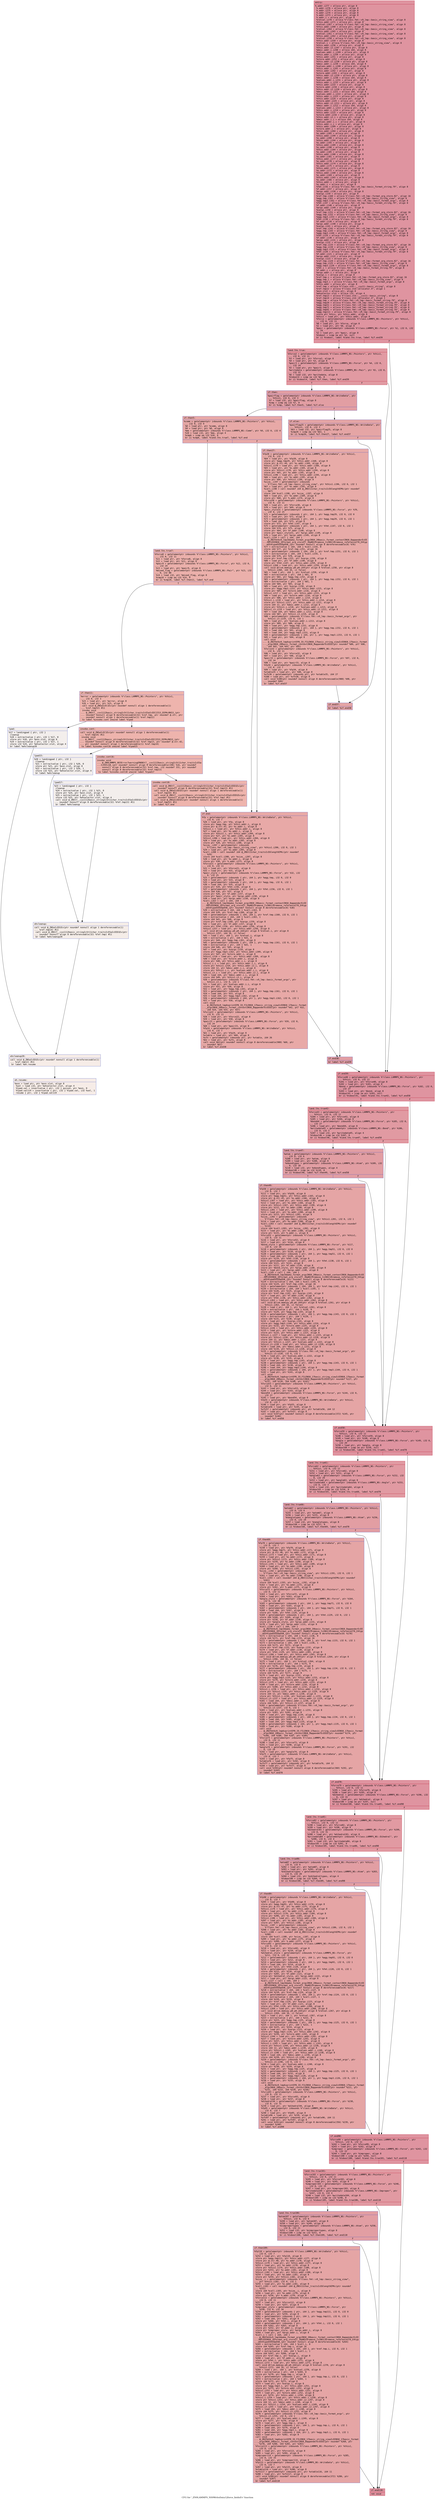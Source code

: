 digraph "CFG for '_ZN9LAMMPS_NS9WriteData12force_fieldsEv' function" {
	label="CFG for '_ZN9LAMMPS_NS9WriteData12force_fieldsEv' function";

	Node0x564c03707e70 [shape=record,color="#b70d28ff", style=filled, fillcolor="#b70d2870" fontname="Courier",label="{entry:\l|  %.addr.i277 = alloca ptr, align 8\l  %.addr.i276 = alloca ptr, align 8\l  %.addr.i275 = alloca ptr, align 8\l  %.addr.i274 = alloca ptr, align 8\l  %.addr.i273 = alloca ptr, align 8\l  %.addr.i = alloca ptr, align 8\l  %retval.i270 = alloca %\"class.fmt::v9_lmp::basic_string_view\", align 8\l  %this.addr.i271 = alloca ptr, align 8\l  %retval.i267 = alloca %\"class.fmt::v9_lmp::basic_string_view\", align 8\l  %this.addr.i268 = alloca ptr, align 8\l  %retval.i264 = alloca %\"class.fmt::v9_lmp::basic_string_view\", align 8\l  %this.addr.i265 = alloca ptr, align 8\l  %retval.i261 = alloca %\"class.fmt::v9_lmp::basic_string_view\", align 8\l  %this.addr.i262 = alloca ptr, align 8\l  %retval.i258 = alloca %\"class.fmt::v9_lmp::basic_string_view\", align 8\l  %this.addr.i259 = alloca ptr, align 8\l  %retval.i = alloca %\"class.fmt::v9_lmp::basic_string_view\", align 8\l  %this.addr.i256 = alloca ptr, align 8\l  %this.addr.i2.i247 = alloca ptr, align 8\l  %desc.addr.i.i248 = alloca i64, align 8\l  %values.addr.i.i249 = alloca ptr, align 8\l  %this.addr.i.i250 = alloca ptr, align 8\l  %this.addr.i251 = alloca ptr, align 8\l  %store.addr.i252 = alloca ptr, align 8\l  %this.addr.i2.i238 = alloca ptr, align 8\l  %desc.addr.i.i239 = alloca i64, align 8\l  %values.addr.i.i240 = alloca ptr, align 8\l  %this.addr.i.i241 = alloca ptr, align 8\l  %this.addr.i242 = alloca ptr, align 8\l  %store.addr.i243 = alloca ptr, align 8\l  %this.addr.i2.i229 = alloca ptr, align 8\l  %desc.addr.i.i230 = alloca i64, align 8\l  %values.addr.i.i231 = alloca ptr, align 8\l  %this.addr.i.i232 = alloca ptr, align 8\l  %this.addr.i233 = alloca ptr, align 8\l  %store.addr.i234 = alloca ptr, align 8\l  %this.addr.i2.i220 = alloca ptr, align 8\l  %desc.addr.i.i221 = alloca i64, align 8\l  %values.addr.i.i222 = alloca ptr, align 8\l  %this.addr.i.i223 = alloca ptr, align 8\l  %this.addr.i224 = alloca ptr, align 8\l  %store.addr.i225 = alloca ptr, align 8\l  %this.addr.i2.i211 = alloca ptr, align 8\l  %desc.addr.i.i212 = alloca i64, align 8\l  %values.addr.i.i213 = alloca ptr, align 8\l  %this.addr.i.i214 = alloca ptr, align 8\l  %this.addr.i215 = alloca ptr, align 8\l  %store.addr.i216 = alloca ptr, align 8\l  %this.addr.i2.i = alloca ptr, align 8\l  %desc.addr.i.i = alloca i64, align 8\l  %values.addr.i.i = alloca ptr, align 8\l  %this.addr.i.i = alloca ptr, align 8\l  %this.addr.i209 = alloca ptr, align 8\l  %store.addr.i = alloca ptr, align 8\l  %this.addr.i204 = alloca ptr, align 8\l  %s.addr.i205 = alloca ptr, align 8\l  %this.addr.i199 = alloca ptr, align 8\l  %s.addr.i200 = alloca ptr, align 8\l  %this.addr.i194 = alloca ptr, align 8\l  %s.addr.i195 = alloca ptr, align 8\l  %this.addr.i189 = alloca ptr, align 8\l  %s.addr.i190 = alloca ptr, align 8\l  %this.addr.i184 = alloca ptr, align 8\l  %s.addr.i185 = alloca ptr, align 8\l  %this.addr.i180 = alloca ptr, align 8\l  %s.addr.i181 = alloca ptr, align 8\l  %this.addr.i177 = alloca ptr, align 8\l  %s.addr.i178 = alloca ptr, align 8\l  %this.addr.i174 = alloca ptr, align 8\l  %s.addr.i175 = alloca ptr, align 8\l  %this.addr.i171 = alloca ptr, align 8\l  %s.addr.i172 = alloca ptr, align 8\l  %this.addr.i168 = alloca ptr, align 8\l  %s.addr.i169 = alloca ptr, align 8\l  %this.addr.i165 = alloca ptr, align 8\l  %s.addr.i166 = alloca ptr, align 8\l  %this.addr.i = alloca ptr, align 8\l  %s.addr.i = alloca ptr, align 8\l  %fmt.i156 = alloca %\"class.fmt::v9_lmp::basic_format_string.79\", align 8\l  %f.addr.i157 = alloca ptr, align 8\l  %args.addr.i158 = alloca ptr, align 8\l  %vargs.i159 = alloca ptr, align 8\l  %ref.tmp.i160 = alloca %\"class.fmt::v9_lmp::format_arg_store.82\", align 16\l  %agg.tmp.i161 = alloca %\"class.fmt::v9_lmp::basic_string_view\", align 8\l  %agg.tmp3.i162 = alloca %\"class.fmt::v9_lmp::basic_format_args\", align 8\l  %fmt.i147 = alloca %\"class.fmt::v9_lmp::basic_format_string.79\", align 8\l  %f.addr.i148 = alloca ptr, align 8\l  %args.addr.i149 = alloca ptr, align 8\l  %vargs.i150 = alloca ptr, align 8\l  %ref.tmp.i151 = alloca %\"class.fmt::v9_lmp::format_arg_store.82\", align 16\l  %agg.tmp.i152 = alloca %\"class.fmt::v9_lmp::basic_string_view\", align 8\l  %agg.tmp3.i153 = alloca %\"class.fmt::v9_lmp::basic_format_args\", align 8\l  %fmt.i138 = alloca %\"class.fmt::v9_lmp::basic_format_string.79\", align 8\l  %f.addr.i139 = alloca ptr, align 8\l  %args.addr.i140 = alloca ptr, align 8\l  %vargs.i141 = alloca ptr, align 8\l  %ref.tmp.i142 = alloca %\"class.fmt::v9_lmp::format_arg_store.82\", align 16\l  %agg.tmp.i143 = alloca %\"class.fmt::v9_lmp::basic_string_view\", align 8\l  %agg.tmp3.i144 = alloca %\"class.fmt::v9_lmp::basic_format_args\", align 8\l  %fmt.i129 = alloca %\"class.fmt::v9_lmp::basic_format_string.79\", align 8\l  %f.addr.i130 = alloca ptr, align 8\l  %args.addr.i131 = alloca ptr, align 8\l  %vargs.i132 = alloca ptr, align 8\l  %ref.tmp.i133 = alloca %\"class.fmt::v9_lmp::format_arg_store.82\", align 16\l  %agg.tmp.i134 = alloca %\"class.fmt::v9_lmp::basic_string_view\", align 8\l  %agg.tmp3.i135 = alloca %\"class.fmt::v9_lmp::basic_format_args\", align 8\l  %fmt.i120 = alloca %\"class.fmt::v9_lmp::basic_format_string.79\", align 8\l  %f.addr.i121 = alloca ptr, align 8\l  %args.addr.i122 = alloca ptr, align 8\l  %vargs.i123 = alloca ptr, align 8\l  %ref.tmp.i124 = alloca %\"class.fmt::v9_lmp::format_arg_store.82\", align 16\l  %agg.tmp.i125 = alloca %\"class.fmt::v9_lmp::basic_string_view\", align 8\l  %agg.tmp3.i126 = alloca %\"class.fmt::v9_lmp::basic_format_args\", align 8\l  %fmt.i = alloca %\"class.fmt::v9_lmp::basic_format_string.79\", align 8\l  %f.addr.i = alloca ptr, align 8\l  %args.addr.i = alloca ptr, align 8\l  %vargs.i = alloca ptr, align 8\l  %ref.tmp.i = alloca %\"class.fmt::v9_lmp::format_arg_store.82\", align 16\l  %agg.tmp.i = alloca %\"class.fmt::v9_lmp::basic_string_view\", align 8\l  %agg.tmp3.i = alloca %\"class.fmt::v9_lmp::basic_format_args\", align 8\l  %this.addr = alloca ptr, align 8\l  %ref.tmp = alloca %\"class.std::__cxx11::basic_string\", align 8\l  %ref.tmp12 = alloca %\"class.std::allocator.4\", align 1\l  %exn.slot = alloca ptr, align 8\l  %ehselector.slot = alloca i32, align 4\l  %ref.tmp13 = alloca %\"class.std::__cxx11::basic_string\", align 8\l  %ref.tmp14 = alloca %\"class.std::allocator.4\", align 1\l  %agg.tmp = alloca %\"class.fmt::v9_lmp::basic_format_string.79\", align 8\l  %agg.tmp29 = alloca %\"class.fmt::v9_lmp::basic_format_string.79\", align 8\l  %agg.tmp51 = alloca %\"class.fmt::v9_lmp::basic_format_string.79\", align 8\l  %agg.tmp71 = alloca %\"class.fmt::v9_lmp::basic_format_string.79\", align 8\l  %agg.tmp91 = alloca %\"class.fmt::v9_lmp::basic_format_string.79\", align 8\l  %agg.tmp111 = alloca %\"class.fmt::v9_lmp::basic_format_string.79\", align 8\l  store ptr %this, ptr %this.addr, align 8\l  %this1 = load ptr, ptr %this.addr, align 8\l  %force = getelementptr inbounds %\"class.LAMMPS_NS::Pointers\", ptr %this1,\l... i32 0, i32 11\l  %0 = load ptr, ptr %force, align 8\l  %1 = load ptr, ptr %0, align 8\l  %pair = getelementptr inbounds %\"class.LAMMPS_NS::Force\", ptr %1, i32 0, i32\l... 24\l  %2 = load ptr, ptr %pair, align 8\l  %tobool = icmp ne ptr %2, null\l  br i1 %tobool, label %land.lhs.true, label %if.end39\l|{<s0>T|<s1>F}}"];
	Node0x564c03707e70:s0 -> Node0x564c0370eaa0[tooltip="entry -> land.lhs.true\nProbability 62.50%" ];
	Node0x564c03707e70:s1 -> Node0x564c0370eb20[tooltip="entry -> if.end39\nProbability 37.50%" ];
	Node0x564c0370eaa0 [shape=record,color="#b70d28ff", style=filled, fillcolor="#bb1b2c70" fontname="Courier",label="{land.lhs.true:\l|  %force2 = getelementptr inbounds %\"class.LAMMPS_NS::Pointers\", ptr %this1,\l... i32 0, i32 11\l  %3 = load ptr, ptr %force2, align 8\l  %4 = load ptr, ptr %3, align 8\l  %pair3 = getelementptr inbounds %\"class.LAMMPS_NS::Force\", ptr %4, i32 0,\l... i32 24\l  %5 = load ptr, ptr %pair3, align 8\l  %writedata = getelementptr inbounds %\"class.LAMMPS_NS::Pair\", ptr %5, i32 0,\l... i32 22\l  %6 = load i32, ptr %writedata, align 8\l  %tobool4 = icmp ne i32 %6, 0\l  br i1 %tobool4, label %if.then, label %if.end39\l|{<s0>T|<s1>F}}"];
	Node0x564c0370eaa0:s0 -> Node0x564c0370f1b0[tooltip="land.lhs.true -> if.then\nProbability 62.50%" ];
	Node0x564c0370eaa0:s1 -> Node0x564c0370eb20[tooltip="land.lhs.true -> if.end39\nProbability 37.50%" ];
	Node0x564c0370f1b0 [shape=record,color="#3d50c3ff", style=filled, fillcolor="#be242e70" fontname="Courier",label="{if.then:\l|  %pairflag = getelementptr inbounds %\"class.LAMMPS_NS::WriteData\", ptr\l... %this1, i32 0, i32 3\l  %7 = load i32, ptr %pairflag, align 8\l  %cmp = icmp eq i32 %7, 0\l  br i1 %cmp, label %if.then5, label %if.else\l|{<s0>T|<s1>F}}"];
	Node0x564c0370f1b0:s0 -> Node0x564c0370f4f0[tooltip="if.then -> if.then5\nProbability 37.50%" ];
	Node0x564c0370f1b0:s1 -> Node0x564c0370f570[tooltip="if.then -> if.else\nProbability 62.50%" ];
	Node0x564c0370f4f0 [shape=record,color="#3d50c3ff", style=filled, fillcolor="#ca3b3770" fontname="Courier",label="{if.then5:\l|  %comm = getelementptr inbounds %\"class.LAMMPS_NS::Pointers\", ptr %this1,\l... i32 0, i32 9\l  %8 = load ptr, ptr %comm, align 8\l  %9 = load ptr, ptr %8, align 8\l  %me = getelementptr inbounds %\"class.LAMMPS_NS::Comm\", ptr %9, i32 0, i32 4\l  %10 = load i32, ptr %me, align 4\l  %cmp6 = icmp eq i32 %10, 0\l  br i1 %cmp6, label %land.lhs.true7, label %if.end\l|{<s0>T|<s1>F}}"];
	Node0x564c0370f4f0:s0 -> Node0x564c0370fa80[tooltip="if.then5 -> land.lhs.true7\nProbability 37.50%" ];
	Node0x564c0370f4f0:s1 -> Node0x564c0370fb00[tooltip="if.then5 -> if.end\nProbability 62.50%" ];
	Node0x564c0370fa80 [shape=record,color="#3d50c3ff", style=filled, fillcolor="#d24b4070" fontname="Courier",label="{land.lhs.true7:\l|  %force8 = getelementptr inbounds %\"class.LAMMPS_NS::Pointers\", ptr %this1,\l... i32 0, i32 11\l  %11 = load ptr, ptr %force8, align 8\l  %12 = load ptr, ptr %11, align 8\l  %pair9 = getelementptr inbounds %\"class.LAMMPS_NS::Force\", ptr %12, i32 0,\l... i32 24\l  %13 = load ptr, ptr %pair9, align 8\l  %mixed_flag = getelementptr inbounds %\"class.LAMMPS_NS::Pair\", ptr %13, i32\l... 0, i32 88\l  %14 = load i32, ptr %mixed_flag, align 8\l  %cmp10 = icmp eq i32 %14, 0\l  br i1 %cmp10, label %if.then11, label %if.end\l|{<s0>T|<s1>F}}"];
	Node0x564c0370fa80:s0 -> Node0x564c037101b0[tooltip="land.lhs.true7 -> if.then11\nProbability 37.50%" ];
	Node0x564c0370fa80:s1 -> Node0x564c0370fb00[tooltip="land.lhs.true7 -> if.end\nProbability 62.50%" ];
	Node0x564c037101b0 [shape=record,color="#3d50c3ff", style=filled, fillcolor="#d8564670" fontname="Courier",label="{if.then11:\l|  %error = getelementptr inbounds %\"class.LAMMPS_NS::Pointers\", ptr %this1,\l... i32 0, i32 3\l  %15 = load ptr, ptr %error, align 8\l  %16 = load ptr, ptr %15, align 8\l  call void @_ZNSaIcEC1Ev(ptr noundef nonnull align 1 dereferenceable(1)\l... %ref.tmp12) #11\l  invoke void\l... @_ZNSt7__cxx1112basic_stringIcSt11char_traitsIcESaIcEEC2IS3_EEPKcRKS3_(ptr\l... noundef nonnull align 8 dereferenceable(32) %ref.tmp, ptr noundef @.str, ptr\l... noundef nonnull align 1 dereferenceable(1) %ref.tmp12)\l          to label %invoke.cont unwind label %lpad\l}"];
	Node0x564c037101b0 -> Node0x564c03710640[tooltip="if.then11 -> invoke.cont\nProbability 100.00%" ];
	Node0x564c037101b0 -> Node0x564c037106c0[tooltip="if.then11 -> lpad\nProbability 0.00%" ];
	Node0x564c03710640 [shape=record,color="#3d50c3ff", style=filled, fillcolor="#d8564670" fontname="Courier",label="{invoke.cont:\l|  call void @_ZNSaIcEC1Ev(ptr noundef nonnull align 1 dereferenceable(1)\l... %ref.tmp14) #11\l  invoke void\l... @_ZNSt7__cxx1112basic_stringIcSt11char_traitsIcESaIcEEC2IS3_EEPKcRKS3_(ptr\l... noundef nonnull align 8 dereferenceable(32) %ref.tmp13, ptr noundef @.str.42,\l... ptr noundef nonnull align 1 dereferenceable(1) %ref.tmp14)\l          to label %invoke.cont16 unwind label %lpad15\l}"];
	Node0x564c03710640 -> Node0x564c03710a40[tooltip="invoke.cont -> invoke.cont16\nProbability 100.00%" ];
	Node0x564c03710640 -> Node0x564c03710a90[tooltip="invoke.cont -> lpad15\nProbability 0.00%" ];
	Node0x564c03710a40 [shape=record,color="#3d50c3ff", style=filled, fillcolor="#d8564670" fontname="Courier",label="{invoke.cont16:\l|  invoke void\l... @_ZN9LAMMPS_NS5Error7warningERKNSt7__cxx1112basic_stringIcSt11char_traitsIcESa\l...IcEEEiS8_(ptr noundef nonnull align 8 dereferenceable(196) %16, ptr noundef\l... nonnull align 8 dereferenceable(32) %ref.tmp, i32 noundef 331, ptr noundef\l... nonnull align 8 dereferenceable(32) %ref.tmp13)\l          to label %invoke.cont18 unwind label %lpad17\l}"];
	Node0x564c03710a40 -> Node0x564c037109f0[tooltip="invoke.cont16 -> invoke.cont18\nProbability 100.00%" ];
	Node0x564c03710a40 -> Node0x564c03710db0[tooltip="invoke.cont16 -> lpad17\nProbability 0.00%" ];
	Node0x564c037109f0 [shape=record,color="#3d50c3ff", style=filled, fillcolor="#d8564670" fontname="Courier",label="{invoke.cont18:\l|  call void @_ZNSt7__cxx1112basic_stringIcSt11char_traitsIcESaIcEED1Ev(ptr\l... noundef nonnull align 8 dereferenceable(32) %ref.tmp13) #11\l  call void @_ZNSaIcED1Ev(ptr noundef nonnull align 1 dereferenceable(1)\l... %ref.tmp14) #11\l  call void @_ZNSt7__cxx1112basic_stringIcSt11char_traitsIcESaIcEED1Ev(ptr\l... noundef nonnull align 8 dereferenceable(32) %ref.tmp) #11\l  call void @_ZNSaIcED1Ev(ptr noundef nonnull align 1 dereferenceable(1)\l... %ref.tmp12) #11\l  br label %if.end\l}"];
	Node0x564c037109f0 -> Node0x564c0370fb00[tooltip="invoke.cont18 -> if.end\nProbability 100.00%" ];
	Node0x564c037106c0 [shape=record,color="#3d50c3ff", style=filled, fillcolor="#e3d9d370" fontname="Courier",label="{lpad:\l|  %17 = landingpad \{ ptr, i32 \}\l          cleanup\l  %18 = extractvalue \{ ptr, i32 \} %17, 0\l  store ptr %18, ptr %exn.slot, align 8\l  %19 = extractvalue \{ ptr, i32 \} %17, 1\l  store i32 %19, ptr %ehselector.slot, align 4\l  br label %ehcleanup20\l}"];
	Node0x564c037106c0 -> Node0x564c03711790[tooltip="lpad -> ehcleanup20\nProbability 100.00%" ];
	Node0x564c03710a90 [shape=record,color="#3d50c3ff", style=filled, fillcolor="#e3d9d370" fontname="Courier",label="{lpad15:\l|  %20 = landingpad \{ ptr, i32 \}\l          cleanup\l  %21 = extractvalue \{ ptr, i32 \} %20, 0\l  store ptr %21, ptr %exn.slot, align 8\l  %22 = extractvalue \{ ptr, i32 \} %20, 1\l  store i32 %22, ptr %ehselector.slot, align 4\l  br label %ehcleanup\l}"];
	Node0x564c03710a90 -> Node0x564c03711b00[tooltip="lpad15 -> ehcleanup\nProbability 100.00%" ];
	Node0x564c03710db0 [shape=record,color="#3d50c3ff", style=filled, fillcolor="#e3d9d370" fontname="Courier",label="{lpad17:\l|  %23 = landingpad \{ ptr, i32 \}\l          cleanup\l  %24 = extractvalue \{ ptr, i32 \} %23, 0\l  store ptr %24, ptr %exn.slot, align 8\l  %25 = extractvalue \{ ptr, i32 \} %23, 1\l  store i32 %25, ptr %ehselector.slot, align 4\l  call void @_ZNSt7__cxx1112basic_stringIcSt11char_traitsIcESaIcEED1Ev(ptr\l... noundef nonnull align 8 dereferenceable(32) %ref.tmp13) #11\l  br label %ehcleanup\l}"];
	Node0x564c03710db0 -> Node0x564c03711b00[tooltip="lpad17 -> ehcleanup\nProbability 100.00%" ];
	Node0x564c03711b00 [shape=record,color="#3d50c3ff", style=filled, fillcolor="#e8d6cc70" fontname="Courier",label="{ehcleanup:\l|  call void @_ZNSaIcED1Ev(ptr noundef nonnull align 1 dereferenceable(1)\l... %ref.tmp14) #11\l  call void @_ZNSt7__cxx1112basic_stringIcSt11char_traitsIcESaIcEED1Ev(ptr\l... noundef nonnull align 8 dereferenceable(32) %ref.tmp) #11\l  br label %ehcleanup20\l}"];
	Node0x564c03711b00 -> Node0x564c03711790[tooltip="ehcleanup -> ehcleanup20\nProbability 100.00%" ];
	Node0x564c03711790 [shape=record,color="#3d50c3ff", style=filled, fillcolor="#ead5c970" fontname="Courier",label="{ehcleanup20:\l|  call void @_ZNSaIcED1Ev(ptr noundef nonnull align 1 dereferenceable(1)\l... %ref.tmp12) #11\l  br label %eh.resume\l}"];
	Node0x564c03711790 -> Node0x564c037123b0[tooltip="ehcleanup20 -> eh.resume\nProbability 100.00%" ];
	Node0x564c0370fb00 [shape=record,color="#3d50c3ff", style=filled, fillcolor="#ca3b3770" fontname="Courier",label="{if.end:\l|  %fp = getelementptr inbounds %\"class.LAMMPS_NS::WriteData\", ptr %this1,\l... i32 0, i32 7\l  %26 = load ptr, ptr %fp, align 8\l  store ptr %agg.tmp, ptr %this.addr.i, align 8\l  store ptr @.str.43, ptr %s.addr.i, align 8\l  %this1.i = load ptr, ptr %this.addr.i, align 8\l  %27 = load ptr, ptr %s.addr.i, align 8\l  store ptr %this1.i, ptr %this.addr.i204, align 8\l  store ptr %27, ptr %s.addr.i205, align 8\l  %this1.i206 = load ptr, ptr %this.addr.i204, align 8\l  %28 = load ptr, ptr %s.addr.i205, align 8\l  store ptr %28, ptr %this1.i206, align 8\l  %size_.i207 = getelementptr inbounds\l... %\"class.fmt::v9_lmp::basic_string_view\", ptr %this1.i206, i32 0, i32 1\l  %29 = load ptr, ptr %s.addr.i205, align 8\l  %call.i208 = call noundef i64 @_ZNSt11char_traitsIcE6lengthEPKc(ptr noundef\l... %29)\l  store i64 %call.i208, ptr %size_.i207, align 8\l  %30 = load ptr, ptr %s.addr.i, align 8\l  store ptr %30, ptr %.addr.i273, align 8\l  %force21 = getelementptr inbounds %\"class.LAMMPS_NS::Pointers\", ptr %this1,\l... i32 0, i32 11\l  %31 = load ptr, ptr %force21, align 8\l  %32 = load ptr, ptr %31, align 8\l  %pair_style = getelementptr inbounds %\"class.LAMMPS_NS::Force\", ptr %32, i32\l... 0, i32 25\l  %33 = getelementptr inbounds \{ ptr, i64 \}, ptr %agg.tmp, i32 0, i32 0\l  %34 = load ptr, ptr %33, align 8\l  %35 = getelementptr inbounds \{ ptr, i64 \}, ptr %agg.tmp, i32 0, i32 1\l  %36 = load i64, ptr %35, align 8\l  store ptr %34, ptr %fmt.i156, align 8\l  %37 = getelementptr inbounds \{ ptr, i64 \}, ptr %fmt.i156, i32 0, i32 1\l  store i64 %36, ptr %37, align 8\l  store ptr %26, ptr %f.addr.i157, align 8\l  store ptr %pair_style, ptr %args.addr.i158, align 8\l  %38 = load ptr, ptr %args.addr.i158, align 8\l  %call.i163 = call \{ i64, i64 \}\l... @_ZN3fmt6v9_lmp16make_format_argsINS0_20basic_format_contextINS0_8appenderEcEE\l...JRPcEEENS0_16format_arg_storeIT_JDpNSt9remove_cvINSt16remove_referenceIT0_E4typ\l...eEE4typeEEEEDpOSB_(ptr noundef nonnull align 8 dereferenceable(8) %38)\l  %39 = extractvalue \{ i64, i64 \} %call.i163, 0\l  store i64 %39, ptr %ref.tmp.i160, align 16\l  %40 = getelementptr inbounds \{ i64, i64 \}, ptr %ref.tmp.i160, i32 0, i32 1\l  %41 = extractvalue \{ i64, i64 \} %call.i163, 1\l  store i64 %41, ptr %40, align 8\l  store ptr %ref.tmp.i160, ptr %vargs.i159, align 8\l  %42 = load ptr, ptr %f.addr.i157, align 8\l  store ptr %fmt.i156, ptr %this.addr.i256, align 8\l  %this1.i257 = load ptr, ptr %this.addr.i256, align 8\l  call void @llvm.memcpy.p0.p0.i64(ptr align 8 %retval.i, ptr align 8\l... %this1.i257, i64 16, i1 false)\l  %43 = load \{ ptr, i64 \}, ptr %retval.i, align 8\l  %44 = extractvalue \{ ptr, i64 \} %43, 0\l  store ptr %44, ptr %agg.tmp.i161, align 8\l  %45 = getelementptr inbounds \{ ptr, i64 \}, ptr %agg.tmp.i161, i32 0, i32 1\l  %46 = extractvalue \{ ptr, i64 \} %43, 1\l  store i64 %46, ptr %45, align 8\l  %47 = load ptr, ptr %vargs.i159, align 8\l  store ptr %agg.tmp3.i162, ptr %this.addr.i209, align 8\l  store ptr %47, ptr %store.addr.i, align 8\l  %this1.i210 = load ptr, ptr %this.addr.i209, align 8\l  %48 = load ptr, ptr %store.addr.i, align 8\l  store ptr %48, ptr %this.addr.i.i, align 8\l  %this1.i.i = load ptr, ptr %this.addr.i.i, align 8\l  store ptr %this1.i210, ptr %this.addr.i2.i, align 8\l  store i64 12, ptr %desc.addr.i.i, align 8\l  store ptr %this1.i.i, ptr %values.addr.i.i, align 8\l  %this1.i3.i = load ptr, ptr %this.addr.i2.i, align 8\l  %49 = load i64, ptr %desc.addr.i.i, align 8\l  store i64 %49, ptr %this1.i3.i, align 8\l  %50 = getelementptr inbounds %\"class.fmt::v9_lmp::basic_format_args\", ptr\l... %this1.i3.i, i32 0, i32 1\l  %51 = load ptr, ptr %values.addr.i.i, align 8\l  store ptr %51, ptr %50, align 8\l  %52 = load ptr, ptr %agg.tmp.i161, align 8\l  %53 = getelementptr inbounds \{ ptr, i64 \}, ptr %agg.tmp.i161, i32 0, i32 1\l  %54 = load i64, ptr %53, align 8\l  %55 = load i64, ptr %agg.tmp3.i162, align 8\l  %56 = getelementptr inbounds \{ i64, ptr \}, ptr %agg.tmp3.i162, i32 0, i32 1\l  %57 = load ptr, ptr %56, align 8\l  call void\l... @_ZN3fmt6v9_lmp6vprintEP8_IO_FILENS0_17basic_string_viewIcEENS0_17basic_format\l..._argsINS0_20basic_format_contextINS0_8appenderEcEEEE(ptr noundef %42, ptr %52,\l... i64 %54, i64 %55, ptr %57)\l  %force22 = getelementptr inbounds %\"class.LAMMPS_NS::Pointers\", ptr %this1,\l... i32 0, i32 11\l  %58 = load ptr, ptr %force22, align 8\l  %59 = load ptr, ptr %58, align 8\l  %pair23 = getelementptr inbounds %\"class.LAMMPS_NS::Force\", ptr %59, i32 0,\l... i32 24\l  %60 = load ptr, ptr %pair23, align 8\l  %fp24 = getelementptr inbounds %\"class.LAMMPS_NS::WriteData\", ptr %this1,\l... i32 0, i32 7\l  %61 = load ptr, ptr %fp24, align 8\l  %vtable = load ptr, ptr %60, align 8\l  %vfn = getelementptr inbounds ptr, ptr %vtable, i64 26\l  %62 = load ptr, ptr %vfn, align 8\l  call void %62(ptr noundef nonnull align 8 dereferenceable(908) %60, ptr\l... noundef %61)\l  br label %if.end38\l}"];
	Node0x564c0370fb00 -> Node0x564c03717420[tooltip="if.end -> if.end38\nProbability 100.00%" ];
	Node0x564c0370f570 [shape=record,color="#3d50c3ff", style=filled, fillcolor="#c5333470" fontname="Courier",label="{if.else:\l|  %pairflag25 = getelementptr inbounds %\"class.LAMMPS_NS::WriteData\", ptr\l... %this1, i32 0, i32 3\l  %63 = load i32, ptr %pairflag25, align 8\l  %cmp26 = icmp eq i32 %63, 1\l  br i1 %cmp26, label %if.then27, label %if.end37\l|{<s0>T|<s1>F}}"];
	Node0x564c0370f570:s0 -> Node0x564c03717680[tooltip="if.else -> if.then27\nProbability 50.00%" ];
	Node0x564c0370f570:s1 -> Node0x564c03717700[tooltip="if.else -> if.end37\nProbability 50.00%" ];
	Node0x564c03717680 [shape=record,color="#3d50c3ff", style=filled, fillcolor="#cc403a70" fontname="Courier",label="{if.then27:\l|  %fp28 = getelementptr inbounds %\"class.LAMMPS_NS::WriteData\", ptr %this1,\l... i32 0, i32 7\l  %64 = load ptr, ptr %fp28, align 8\l  store ptr %agg.tmp29, ptr %this.addr.i168, align 8\l  store ptr @.str.44, ptr %s.addr.i169, align 8\l  %this1.i170 = load ptr, ptr %this.addr.i168, align 8\l  %65 = load ptr, ptr %s.addr.i169, align 8\l  store ptr %this1.i170, ptr %this.addr.i194, align 8\l  store ptr %65, ptr %s.addr.i195, align 8\l  %this1.i196 = load ptr, ptr %this.addr.i194, align 8\l  %66 = load ptr, ptr %s.addr.i195, align 8\l  store ptr %66, ptr %this1.i196, align 8\l  %size_.i197 = getelementptr inbounds\l... %\"class.fmt::v9_lmp::basic_string_view\", ptr %this1.i196, i32 0, i32 1\l  %67 = load ptr, ptr %s.addr.i195, align 8\l  %call.i198 = call noundef i64 @_ZNSt11char_traitsIcE6lengthEPKc(ptr noundef\l... %67)\l  store i64 %call.i198, ptr %size_.i197, align 8\l  %68 = load ptr, ptr %s.addr.i169, align 8\l  store ptr %68, ptr %.addr.i274, align 8\l  %force30 = getelementptr inbounds %\"class.LAMMPS_NS::Pointers\", ptr %this1,\l... i32 0, i32 11\l  %69 = load ptr, ptr %force30, align 8\l  %70 = load ptr, ptr %69, align 8\l  %pair_style31 = getelementptr inbounds %\"class.LAMMPS_NS::Force\", ptr %70,\l... i32 0, i32 25\l  %71 = getelementptr inbounds \{ ptr, i64 \}, ptr %agg.tmp29, i32 0, i32 0\l  %72 = load ptr, ptr %71, align 8\l  %73 = getelementptr inbounds \{ ptr, i64 \}, ptr %agg.tmp29, i32 0, i32 1\l  %74 = load i64, ptr %73, align 8\l  store ptr %72, ptr %fmt.i147, align 8\l  %75 = getelementptr inbounds \{ ptr, i64 \}, ptr %fmt.i147, i32 0, i32 1\l  store i64 %74, ptr %75, align 8\l  store ptr %64, ptr %f.addr.i148, align 8\l  store ptr %pair_style31, ptr %args.addr.i149, align 8\l  %76 = load ptr, ptr %args.addr.i149, align 8\l  %call.i154 = call \{ i64, i64 \}\l... @_ZN3fmt6v9_lmp16make_format_argsINS0_20basic_format_contextINS0_8appenderEcEE\l...JRPcEEENS0_16format_arg_storeIT_JDpNSt9remove_cvINSt16remove_referenceIT0_E4typ\l...eEE4typeEEEEDpOSB_(ptr noundef nonnull align 8 dereferenceable(8) %76)\l  %77 = extractvalue \{ i64, i64 \} %call.i154, 0\l  store i64 %77, ptr %ref.tmp.i151, align 16\l  %78 = getelementptr inbounds \{ i64, i64 \}, ptr %ref.tmp.i151, i32 0, i32 1\l  %79 = extractvalue \{ i64, i64 \} %call.i154, 1\l  store i64 %79, ptr %78, align 8\l  store ptr %ref.tmp.i151, ptr %vargs.i150, align 8\l  %80 = load ptr, ptr %f.addr.i148, align 8\l  store ptr %fmt.i147, ptr %this.addr.i259, align 8\l  %this1.i260 = load ptr, ptr %this.addr.i259, align 8\l  call void @llvm.memcpy.p0.p0.i64(ptr align 8 %retval.i258, ptr align 8\l... %this1.i260, i64 16, i1 false)\l  %81 = load \{ ptr, i64 \}, ptr %retval.i258, align 8\l  %82 = extractvalue \{ ptr, i64 \} %81, 0\l  store ptr %82, ptr %agg.tmp.i152, align 8\l  %83 = getelementptr inbounds \{ ptr, i64 \}, ptr %agg.tmp.i152, i32 0, i32 1\l  %84 = extractvalue \{ ptr, i64 \} %81, 1\l  store i64 %84, ptr %83, align 8\l  %85 = load ptr, ptr %vargs.i150, align 8\l  store ptr %agg.tmp3.i153, ptr %this.addr.i215, align 8\l  store ptr %85, ptr %store.addr.i216, align 8\l  %this1.i217 = load ptr, ptr %this.addr.i215, align 8\l  %86 = load ptr, ptr %store.addr.i216, align 8\l  store ptr %86, ptr %this.addr.i.i214, align 8\l  %this1.i.i218 = load ptr, ptr %this.addr.i.i214, align 8\l  store ptr %this1.i217, ptr %this.addr.i2.i211, align 8\l  store i64 12, ptr %desc.addr.i.i212, align 8\l  store ptr %this1.i.i218, ptr %values.addr.i.i213, align 8\l  %this1.i3.i219 = load ptr, ptr %this.addr.i2.i211, align 8\l  %87 = load i64, ptr %desc.addr.i.i212, align 8\l  store i64 %87, ptr %this1.i3.i219, align 8\l  %88 = getelementptr inbounds %\"class.fmt::v9_lmp::basic_format_args\", ptr\l... %this1.i3.i219, i32 0, i32 1\l  %89 = load ptr, ptr %values.addr.i.i213, align 8\l  store ptr %89, ptr %88, align 8\l  %90 = load ptr, ptr %agg.tmp.i152, align 8\l  %91 = getelementptr inbounds \{ ptr, i64 \}, ptr %agg.tmp.i152, i32 0, i32 1\l  %92 = load i64, ptr %91, align 8\l  %93 = load i64, ptr %agg.tmp3.i153, align 8\l  %94 = getelementptr inbounds \{ i64, ptr \}, ptr %agg.tmp3.i153, i32 0, i32 1\l  %95 = load ptr, ptr %94, align 8\l  call void\l... @_ZN3fmt6v9_lmp6vprintEP8_IO_FILENS0_17basic_string_viewIcEENS0_17basic_format\l..._argsINS0_20basic_format_contextINS0_8appenderEcEEEE(ptr noundef %80, ptr %90,\l... i64 %92, i64 %93, ptr %95)\l  %force32 = getelementptr inbounds %\"class.LAMMPS_NS::Pointers\", ptr %this1,\l... i32 0, i32 11\l  %96 = load ptr, ptr %force32, align 8\l  %97 = load ptr, ptr %96, align 8\l  %pair33 = getelementptr inbounds %\"class.LAMMPS_NS::Force\", ptr %97, i32 0,\l... i32 24\l  %98 = load ptr, ptr %pair33, align 8\l  %fp34 = getelementptr inbounds %\"class.LAMMPS_NS::WriteData\", ptr %this1,\l... i32 0, i32 7\l  %99 = load ptr, ptr %fp34, align 8\l  %vtable35 = load ptr, ptr %98, align 8\l  %vfn36 = getelementptr inbounds ptr, ptr %vtable35, i64 27\l  %100 = load ptr, ptr %vfn36, align 8\l  call void %100(ptr noundef nonnull align 8 dereferenceable(908) %98, ptr\l... noundef %99)\l  br label %if.end37\l}"];
	Node0x564c03717680 -> Node0x564c03717700[tooltip="if.then27 -> if.end37\nProbability 100.00%" ];
	Node0x564c03717700 [shape=record,color="#3d50c3ff", style=filled, fillcolor="#c5333470" fontname="Courier",label="{if.end37:\l|  br label %if.end38\l}"];
	Node0x564c03717700 -> Node0x564c03717420[tooltip="if.end37 -> if.end38\nProbability 100.00%" ];
	Node0x564c03717420 [shape=record,color="#3d50c3ff", style=filled, fillcolor="#be242e70" fontname="Courier",label="{if.end38:\l|  br label %if.end39\l}"];
	Node0x564c03717420 -> Node0x564c0370eb20[tooltip="if.end38 -> if.end39\nProbability 100.00%" ];
	Node0x564c0370eb20 [shape=record,color="#b70d28ff", style=filled, fillcolor="#b70d2870" fontname="Courier",label="{if.end39:\l|  %force40 = getelementptr inbounds %\"class.LAMMPS_NS::Pointers\", ptr\l... %this1, i32 0, i32 11\l  %101 = load ptr, ptr %force40, align 8\l  %102 = load ptr, ptr %101, align 8\l  %bond = getelementptr inbounds %\"class.LAMMPS_NS::Force\", ptr %102, i32 0,\l... i32 27\l  %103 = load ptr, ptr %bond, align 8\l  %tobool41 = icmp ne ptr %103, null\l  br i1 %tobool41, label %land.lhs.true42, label %if.end58\l|{<s0>T|<s1>F}}"];
	Node0x564c0370eb20:s0 -> Node0x564c0371c800[tooltip="if.end39 -> land.lhs.true42\nProbability 62.50%" ];
	Node0x564c0370eb20:s1 -> Node0x564c0371c880[tooltip="if.end39 -> if.end58\nProbability 37.50%" ];
	Node0x564c0371c800 [shape=record,color="#b70d28ff", style=filled, fillcolor="#bb1b2c70" fontname="Courier",label="{land.lhs.true42:\l|  %force43 = getelementptr inbounds %\"class.LAMMPS_NS::Pointers\", ptr\l... %this1, i32 0, i32 11\l  %104 = load ptr, ptr %force43, align 8\l  %105 = load ptr, ptr %104, align 8\l  %bond44 = getelementptr inbounds %\"class.LAMMPS_NS::Force\", ptr %105, i32 0,\l... i32 27\l  %106 = load ptr, ptr %bond44, align 8\l  %writedata45 = getelementptr inbounds %\"class.LAMMPS_NS::Bond\", ptr %106,\l... i32 0, i32 5\l  %107 = load i32, ptr %writedata45, align 4\l  %tobool46 = icmp ne i32 %107, 0\l  br i1 %tobool46, label %land.lhs.true47, label %if.end58\l|{<s0>T|<s1>F}}"];
	Node0x564c0371c800:s0 -> Node0x564c0371ce90[tooltip="land.lhs.true42 -> land.lhs.true47\nProbability 62.50%" ];
	Node0x564c0371c800:s1 -> Node0x564c0371c880[tooltip="land.lhs.true42 -> if.end58\nProbability 37.50%" ];
	Node0x564c0371ce90 [shape=record,color="#3d50c3ff", style=filled, fillcolor="#be242e70" fontname="Courier",label="{land.lhs.true47:\l|  %atom = getelementptr inbounds %\"class.LAMMPS_NS::Pointers\", ptr %this1,\l... i32 0, i32 6\l  %108 = load ptr, ptr %atom, align 8\l  %109 = load ptr, ptr %108, align 8\l  %nbondtypes = getelementptr inbounds %\"class.LAMMPS_NS::Atom\", ptr %109, i32\l... 0, i32 18\l  %110 = load i32, ptr %nbondtypes, align 4\l  %tobool48 = icmp ne i32 %110, 0\l  br i1 %tobool48, label %if.then49, label %if.end58\l|{<s0>T|<s1>F}}"];
	Node0x564c0371ce90:s0 -> Node0x564c0371d3d0[tooltip="land.lhs.true47 -> if.then49\nProbability 62.50%" ];
	Node0x564c0371ce90:s1 -> Node0x564c0371c880[tooltip="land.lhs.true47 -> if.end58\nProbability 37.50%" ];
	Node0x564c0371d3d0 [shape=record,color="#3d50c3ff", style=filled, fillcolor="#c5333470" fontname="Courier",label="{if.then49:\l|  %fp50 = getelementptr inbounds %\"class.LAMMPS_NS::WriteData\", ptr %this1,\l... i32 0, i32 7\l  %111 = load ptr, ptr %fp50, align 8\l  store ptr %agg.tmp51, ptr %this.addr.i165, align 8\l  store ptr @.str.45, ptr %s.addr.i166, align 8\l  %this1.i167 = load ptr, ptr %this.addr.i165, align 8\l  %112 = load ptr, ptr %s.addr.i166, align 8\l  store ptr %this1.i167, ptr %this.addr.i199, align 8\l  store ptr %112, ptr %s.addr.i200, align 8\l  %this1.i201 = load ptr, ptr %this.addr.i199, align 8\l  %113 = load ptr, ptr %s.addr.i200, align 8\l  store ptr %113, ptr %this1.i201, align 8\l  %size_.i202 = getelementptr inbounds\l... %\"class.fmt::v9_lmp::basic_string_view\", ptr %this1.i201, i32 0, i32 1\l  %114 = load ptr, ptr %s.addr.i200, align 8\l  %call.i203 = call noundef i64 @_ZNSt11char_traitsIcE6lengthEPKc(ptr noundef\l... %114)\l  store i64 %call.i203, ptr %size_.i202, align 8\l  %115 = load ptr, ptr %s.addr.i166, align 8\l  store ptr %115, ptr %.addr.i, align 8\l  %force52 = getelementptr inbounds %\"class.LAMMPS_NS::Pointers\", ptr %this1,\l... i32 0, i32 11\l  %116 = load ptr, ptr %force52, align 8\l  %117 = load ptr, ptr %116, align 8\l  %bond_style = getelementptr inbounds %\"class.LAMMPS_NS::Force\", ptr %117,\l... i32 0, i32 28\l  %118 = getelementptr inbounds \{ ptr, i64 \}, ptr %agg.tmp51, i32 0, i32 0\l  %119 = load ptr, ptr %118, align 8\l  %120 = getelementptr inbounds \{ ptr, i64 \}, ptr %agg.tmp51, i32 0, i32 1\l  %121 = load i64, ptr %120, align 8\l  store ptr %119, ptr %fmt.i138, align 8\l  %122 = getelementptr inbounds \{ ptr, i64 \}, ptr %fmt.i138, i32 0, i32 1\l  store i64 %121, ptr %122, align 8\l  store ptr %111, ptr %f.addr.i139, align 8\l  store ptr %bond_style, ptr %args.addr.i140, align 8\l  %123 = load ptr, ptr %args.addr.i140, align 8\l  %call.i145 = call \{ i64, i64 \}\l... @_ZN3fmt6v9_lmp16make_format_argsINS0_20basic_format_contextINS0_8appenderEcEE\l...JRPcEEENS0_16format_arg_storeIT_JDpNSt9remove_cvINSt16remove_referenceIT0_E4typ\l...eEE4typeEEEEDpOSB_(ptr noundef nonnull align 8 dereferenceable(8) %123)\l  %124 = extractvalue \{ i64, i64 \} %call.i145, 0\l  store i64 %124, ptr %ref.tmp.i142, align 16\l  %125 = getelementptr inbounds \{ i64, i64 \}, ptr %ref.tmp.i142, i32 0, i32 1\l  %126 = extractvalue \{ i64, i64 \} %call.i145, 1\l  store i64 %126, ptr %125, align 8\l  store ptr %ref.tmp.i142, ptr %vargs.i141, align 8\l  %127 = load ptr, ptr %f.addr.i139, align 8\l  store ptr %fmt.i138, ptr %this.addr.i262, align 8\l  %this1.i263 = load ptr, ptr %this.addr.i262, align 8\l  call void @llvm.memcpy.p0.p0.i64(ptr align 8 %retval.i261, ptr align 8\l... %this1.i263, i64 16, i1 false)\l  %128 = load \{ ptr, i64 \}, ptr %retval.i261, align 8\l  %129 = extractvalue \{ ptr, i64 \} %128, 0\l  store ptr %129, ptr %agg.tmp.i143, align 8\l  %130 = getelementptr inbounds \{ ptr, i64 \}, ptr %agg.tmp.i143, i32 0, i32 1\l  %131 = extractvalue \{ ptr, i64 \} %128, 1\l  store i64 %131, ptr %130, align 8\l  %132 = load ptr, ptr %vargs.i141, align 8\l  store ptr %agg.tmp3.i144, ptr %this.addr.i224, align 8\l  store ptr %132, ptr %store.addr.i225, align 8\l  %this1.i226 = load ptr, ptr %this.addr.i224, align 8\l  %133 = load ptr, ptr %store.addr.i225, align 8\l  store ptr %133, ptr %this.addr.i.i223, align 8\l  %this1.i.i227 = load ptr, ptr %this.addr.i.i223, align 8\l  store ptr %this1.i226, ptr %this.addr.i2.i220, align 8\l  store i64 12, ptr %desc.addr.i.i221, align 8\l  store ptr %this1.i.i227, ptr %values.addr.i.i222, align 8\l  %this1.i3.i228 = load ptr, ptr %this.addr.i2.i220, align 8\l  %134 = load i64, ptr %desc.addr.i.i221, align 8\l  store i64 %134, ptr %this1.i3.i228, align 8\l  %135 = getelementptr inbounds %\"class.fmt::v9_lmp::basic_format_args\", ptr\l... %this1.i3.i228, i32 0, i32 1\l  %136 = load ptr, ptr %values.addr.i.i222, align 8\l  store ptr %136, ptr %135, align 8\l  %137 = load ptr, ptr %agg.tmp.i143, align 8\l  %138 = getelementptr inbounds \{ ptr, i64 \}, ptr %agg.tmp.i143, i32 0, i32 1\l  %139 = load i64, ptr %138, align 8\l  %140 = load i64, ptr %agg.tmp3.i144, align 8\l  %141 = getelementptr inbounds \{ i64, ptr \}, ptr %agg.tmp3.i144, i32 0, i32 1\l  %142 = load ptr, ptr %141, align 8\l  call void\l... @_ZN3fmt6v9_lmp6vprintEP8_IO_FILENS0_17basic_string_viewIcEENS0_17basic_format\l..._argsINS0_20basic_format_contextINS0_8appenderEcEEEE(ptr noundef %127, ptr\l... %137, i64 %139, i64 %140, ptr %142)\l  %force53 = getelementptr inbounds %\"class.LAMMPS_NS::Pointers\", ptr %this1,\l... i32 0, i32 11\l  %143 = load ptr, ptr %force53, align 8\l  %144 = load ptr, ptr %143, align 8\l  %bond54 = getelementptr inbounds %\"class.LAMMPS_NS::Force\", ptr %144, i32 0,\l... i32 27\l  %145 = load ptr, ptr %bond54, align 8\l  %fp55 = getelementptr inbounds %\"class.LAMMPS_NS::WriteData\", ptr %this1,\l... i32 0, i32 7\l  %146 = load ptr, ptr %fp55, align 8\l  %vtable56 = load ptr, ptr %145, align 8\l  %vfn57 = getelementptr inbounds ptr, ptr %vtable56, i64 12\l  %147 = load ptr, ptr %vfn57, align 8\l  call void %147(ptr noundef nonnull align 8 dereferenceable(372) %145, ptr\l... noundef %146)\l  br label %if.end58\l}"];
	Node0x564c0371d3d0 -> Node0x564c0371c880[tooltip="if.then49 -> if.end58\nProbability 100.00%" ];
	Node0x564c0371c880 [shape=record,color="#b70d28ff", style=filled, fillcolor="#b70d2870" fontname="Courier",label="{if.end58:\l|  %force59 = getelementptr inbounds %\"class.LAMMPS_NS::Pointers\", ptr\l... %this1, i32 0, i32 11\l  %148 = load ptr, ptr %force59, align 8\l  %149 = load ptr, ptr %148, align 8\l  %angle = getelementptr inbounds %\"class.LAMMPS_NS::Force\", ptr %149, i32 0,\l... i32 29\l  %150 = load ptr, ptr %angle, align 8\l  %tobool60 = icmp ne ptr %150, null\l  br i1 %tobool60, label %land.lhs.true61, label %if.end78\l|{<s0>T|<s1>F}}"];
	Node0x564c0371c880:s0 -> Node0x564c037210a0[tooltip="if.end58 -> land.lhs.true61\nProbability 62.50%" ];
	Node0x564c0371c880:s1 -> Node0x564c03721120[tooltip="if.end58 -> if.end78\nProbability 37.50%" ];
	Node0x564c037210a0 [shape=record,color="#b70d28ff", style=filled, fillcolor="#bb1b2c70" fontname="Courier",label="{land.lhs.true61:\l|  %force62 = getelementptr inbounds %\"class.LAMMPS_NS::Pointers\", ptr\l... %this1, i32 0, i32 11\l  %151 = load ptr, ptr %force62, align 8\l  %152 = load ptr, ptr %151, align 8\l  %angle63 = getelementptr inbounds %\"class.LAMMPS_NS::Force\", ptr %152, i32\l... 0, i32 29\l  %153 = load ptr, ptr %angle63, align 8\l  %writedata64 = getelementptr inbounds %\"class.LAMMPS_NS::Angle\", ptr %153,\l... i32 0, i32 3\l  %154 = load i32, ptr %writedata64, align 8\l  %tobool65 = icmp ne i32 %154, 0\l  br i1 %tobool65, label %land.lhs.true66, label %if.end78\l|{<s0>T|<s1>F}}"];
	Node0x564c037210a0:s0 -> Node0x564c03721730[tooltip="land.lhs.true61 -> land.lhs.true66\nProbability 62.50%" ];
	Node0x564c037210a0:s1 -> Node0x564c03721120[tooltip="land.lhs.true61 -> if.end78\nProbability 37.50%" ];
	Node0x564c03721730 [shape=record,color="#3d50c3ff", style=filled, fillcolor="#be242e70" fontname="Courier",label="{land.lhs.true66:\l|  %atom67 = getelementptr inbounds %\"class.LAMMPS_NS::Pointers\", ptr %this1,\l... i32 0, i32 6\l  %155 = load ptr, ptr %atom67, align 8\l  %156 = load ptr, ptr %155, align 8\l  %nangletypes = getelementptr inbounds %\"class.LAMMPS_NS::Atom\", ptr %156,\l... i32 0, i32 19\l  %157 = load i32, ptr %nangletypes, align 8\l  %tobool68 = icmp ne i32 %157, 0\l  br i1 %tobool68, label %if.then69, label %if.end78\l|{<s0>T|<s1>F}}"];
	Node0x564c03721730:s0 -> Node0x564c03721c70[tooltip="land.lhs.true66 -> if.then69\nProbability 62.50%" ];
	Node0x564c03721730:s1 -> Node0x564c03721120[tooltip="land.lhs.true66 -> if.end78\nProbability 37.50%" ];
	Node0x564c03721c70 [shape=record,color="#3d50c3ff", style=filled, fillcolor="#c5333470" fontname="Courier",label="{if.then69:\l|  %fp70 = getelementptr inbounds %\"class.LAMMPS_NS::WriteData\", ptr %this1,\l... i32 0, i32 7\l  %158 = load ptr, ptr %fp70, align 8\l  store ptr %agg.tmp71, ptr %this.addr.i171, align 8\l  store ptr @.str.46, ptr %s.addr.i172, align 8\l  %this1.i173 = load ptr, ptr %this.addr.i171, align 8\l  %159 = load ptr, ptr %s.addr.i172, align 8\l  store ptr %this1.i173, ptr %this.addr.i189, align 8\l  store ptr %159, ptr %s.addr.i190, align 8\l  %this1.i191 = load ptr, ptr %this.addr.i189, align 8\l  %160 = load ptr, ptr %s.addr.i190, align 8\l  store ptr %160, ptr %this1.i191, align 8\l  %size_.i192 = getelementptr inbounds\l... %\"class.fmt::v9_lmp::basic_string_view\", ptr %this1.i191, i32 0, i32 1\l  %161 = load ptr, ptr %s.addr.i190, align 8\l  %call.i193 = call noundef i64 @_ZNSt11char_traitsIcE6lengthEPKc(ptr noundef\l... %161)\l  store i64 %call.i193, ptr %size_.i192, align 8\l  %162 = load ptr, ptr %s.addr.i172, align 8\l  store ptr %162, ptr %.addr.i275, align 8\l  %force72 = getelementptr inbounds %\"class.LAMMPS_NS::Pointers\", ptr %this1,\l... i32 0, i32 11\l  %163 = load ptr, ptr %force72, align 8\l  %164 = load ptr, ptr %163, align 8\l  %angle_style = getelementptr inbounds %\"class.LAMMPS_NS::Force\", ptr %164,\l... i32 0, i32 30\l  %165 = getelementptr inbounds \{ ptr, i64 \}, ptr %agg.tmp71, i32 0, i32 0\l  %166 = load ptr, ptr %165, align 8\l  %167 = getelementptr inbounds \{ ptr, i64 \}, ptr %agg.tmp71, i32 0, i32 1\l  %168 = load i64, ptr %167, align 8\l  store ptr %166, ptr %fmt.i129, align 8\l  %169 = getelementptr inbounds \{ ptr, i64 \}, ptr %fmt.i129, i32 0, i32 1\l  store i64 %168, ptr %169, align 8\l  store ptr %158, ptr %f.addr.i130, align 8\l  store ptr %angle_style, ptr %args.addr.i131, align 8\l  %170 = load ptr, ptr %args.addr.i131, align 8\l  %call.i136 = call \{ i64, i64 \}\l... @_ZN3fmt6v9_lmp16make_format_argsINS0_20basic_format_contextINS0_8appenderEcEE\l...JRPcEEENS0_16format_arg_storeIT_JDpNSt9remove_cvINSt16remove_referenceIT0_E4typ\l...eEE4typeEEEEDpOSB_(ptr noundef nonnull align 8 dereferenceable(8) %170)\l  %171 = extractvalue \{ i64, i64 \} %call.i136, 0\l  store i64 %171, ptr %ref.tmp.i133, align 16\l  %172 = getelementptr inbounds \{ i64, i64 \}, ptr %ref.tmp.i133, i32 0, i32 1\l  %173 = extractvalue \{ i64, i64 \} %call.i136, 1\l  store i64 %173, ptr %172, align 8\l  store ptr %ref.tmp.i133, ptr %vargs.i132, align 8\l  %174 = load ptr, ptr %f.addr.i130, align 8\l  store ptr %fmt.i129, ptr %this.addr.i265, align 8\l  %this1.i266 = load ptr, ptr %this.addr.i265, align 8\l  call void @llvm.memcpy.p0.p0.i64(ptr align 8 %retval.i264, ptr align 8\l... %this1.i266, i64 16, i1 false)\l  %175 = load \{ ptr, i64 \}, ptr %retval.i264, align 8\l  %176 = extractvalue \{ ptr, i64 \} %175, 0\l  store ptr %176, ptr %agg.tmp.i134, align 8\l  %177 = getelementptr inbounds \{ ptr, i64 \}, ptr %agg.tmp.i134, i32 0, i32 1\l  %178 = extractvalue \{ ptr, i64 \} %175, 1\l  store i64 %178, ptr %177, align 8\l  %179 = load ptr, ptr %vargs.i132, align 8\l  store ptr %agg.tmp3.i135, ptr %this.addr.i233, align 8\l  store ptr %179, ptr %store.addr.i234, align 8\l  %this1.i235 = load ptr, ptr %this.addr.i233, align 8\l  %180 = load ptr, ptr %store.addr.i234, align 8\l  store ptr %180, ptr %this.addr.i.i232, align 8\l  %this1.i.i236 = load ptr, ptr %this.addr.i.i232, align 8\l  store ptr %this1.i235, ptr %this.addr.i2.i229, align 8\l  store i64 12, ptr %desc.addr.i.i230, align 8\l  store ptr %this1.i.i236, ptr %values.addr.i.i231, align 8\l  %this1.i3.i237 = load ptr, ptr %this.addr.i2.i229, align 8\l  %181 = load i64, ptr %desc.addr.i.i230, align 8\l  store i64 %181, ptr %this1.i3.i237, align 8\l  %182 = getelementptr inbounds %\"class.fmt::v9_lmp::basic_format_args\", ptr\l... %this1.i3.i237, i32 0, i32 1\l  %183 = load ptr, ptr %values.addr.i.i231, align 8\l  store ptr %183, ptr %182, align 8\l  %184 = load ptr, ptr %agg.tmp.i134, align 8\l  %185 = getelementptr inbounds \{ ptr, i64 \}, ptr %agg.tmp.i134, i32 0, i32 1\l  %186 = load i64, ptr %185, align 8\l  %187 = load i64, ptr %agg.tmp3.i135, align 8\l  %188 = getelementptr inbounds \{ i64, ptr \}, ptr %agg.tmp3.i135, i32 0, i32 1\l  %189 = load ptr, ptr %188, align 8\l  call void\l... @_ZN3fmt6v9_lmp6vprintEP8_IO_FILENS0_17basic_string_viewIcEENS0_17basic_format\l..._argsINS0_20basic_format_contextINS0_8appenderEcEEEE(ptr noundef %174, ptr\l... %184, i64 %186, i64 %187, ptr %189)\l  %force73 = getelementptr inbounds %\"class.LAMMPS_NS::Pointers\", ptr %this1,\l... i32 0, i32 11\l  %190 = load ptr, ptr %force73, align 8\l  %191 = load ptr, ptr %190, align 8\l  %angle74 = getelementptr inbounds %\"class.LAMMPS_NS::Force\", ptr %191, i32\l... 0, i32 29\l  %192 = load ptr, ptr %angle74, align 8\l  %fp75 = getelementptr inbounds %\"class.LAMMPS_NS::WriteData\", ptr %this1,\l... i32 0, i32 7\l  %193 = load ptr, ptr %fp75, align 8\l  %vtable76 = load ptr, ptr %192, align 8\l  %vfn77 = getelementptr inbounds ptr, ptr %vtable76, i64 12\l  %194 = load ptr, ptr %vfn77, align 8\l  call void %194(ptr noundef nonnull align 8 dereferenceable(360) %192, ptr\l... noundef %193)\l  br label %if.end78\l}"];
	Node0x564c03721c70 -> Node0x564c03721120[tooltip="if.then69 -> if.end78\nProbability 100.00%" ];
	Node0x564c03721120 [shape=record,color="#b70d28ff", style=filled, fillcolor="#b70d2870" fontname="Courier",label="{if.end78:\l|  %force79 = getelementptr inbounds %\"class.LAMMPS_NS::Pointers\", ptr\l... %this1, i32 0, i32 11\l  %195 = load ptr, ptr %force79, align 8\l  %196 = load ptr, ptr %195, align 8\l  %dihedral = getelementptr inbounds %\"class.LAMMPS_NS::Force\", ptr %196, i32\l... 0, i32 31\l  %197 = load ptr, ptr %dihedral, align 8\l  %tobool80 = icmp ne ptr %197, null\l  br i1 %tobool80, label %land.lhs.true81, label %if.end98\l|{<s0>T|<s1>F}}"];
	Node0x564c03721120:s0 -> Node0x564c0371bad0[tooltip="if.end78 -> land.lhs.true81\nProbability 62.50%" ];
	Node0x564c03721120:s1 -> Node0x564c0371bb50[tooltip="if.end78 -> if.end98\nProbability 37.50%" ];
	Node0x564c0371bad0 [shape=record,color="#b70d28ff", style=filled, fillcolor="#bb1b2c70" fontname="Courier",label="{land.lhs.true81:\l|  %force82 = getelementptr inbounds %\"class.LAMMPS_NS::Pointers\", ptr\l... %this1, i32 0, i32 11\l  %198 = load ptr, ptr %force82, align 8\l  %199 = load ptr, ptr %198, align 8\l  %dihedral83 = getelementptr inbounds %\"class.LAMMPS_NS::Force\", ptr %199,\l... i32 0, i32 31\l  %200 = load ptr, ptr %dihedral83, align 8\l  %writedata84 = getelementptr inbounds %\"class.LAMMPS_NS::Dihedral\", ptr\l... %200, i32 0, i32 4\l  %201 = load i32, ptr %writedata84, align 8\l  %tobool85 = icmp ne i32 %201, 0\l  br i1 %tobool85, label %land.lhs.true86, label %if.end98\l|{<s0>T|<s1>F}}"];
	Node0x564c0371bad0:s0 -> Node0x564c03727000[tooltip="land.lhs.true81 -> land.lhs.true86\nProbability 62.50%" ];
	Node0x564c0371bad0:s1 -> Node0x564c0371bb50[tooltip="land.lhs.true81 -> if.end98\nProbability 37.50%" ];
	Node0x564c03727000 [shape=record,color="#3d50c3ff", style=filled, fillcolor="#be242e70" fontname="Courier",label="{land.lhs.true86:\l|  %atom87 = getelementptr inbounds %\"class.LAMMPS_NS::Pointers\", ptr %this1,\l... i32 0, i32 6\l  %202 = load ptr, ptr %atom87, align 8\l  %203 = load ptr, ptr %202, align 8\l  %ndihedraltypes = getelementptr inbounds %\"class.LAMMPS_NS::Atom\", ptr %203,\l... i32 0, i32 20\l  %204 = load i32, ptr %ndihedraltypes, align 4\l  %tobool88 = icmp ne i32 %204, 0\l  br i1 %tobool88, label %if.then89, label %if.end98\l|{<s0>T|<s1>F}}"];
	Node0x564c03727000:s0 -> Node0x564c03727540[tooltip="land.lhs.true86 -> if.then89\nProbability 62.50%" ];
	Node0x564c03727000:s1 -> Node0x564c0371bb50[tooltip="land.lhs.true86 -> if.end98\nProbability 37.50%" ];
	Node0x564c03727540 [shape=record,color="#3d50c3ff", style=filled, fillcolor="#c5333470" fontname="Courier",label="{if.then89:\l|  %fp90 = getelementptr inbounds %\"class.LAMMPS_NS::WriteData\", ptr %this1,\l... i32 0, i32 7\l  %205 = load ptr, ptr %fp90, align 8\l  store ptr %agg.tmp91, ptr %this.addr.i174, align 8\l  store ptr @.str.47, ptr %s.addr.i175, align 8\l  %this1.i176 = load ptr, ptr %this.addr.i174, align 8\l  %206 = load ptr, ptr %s.addr.i175, align 8\l  store ptr %this1.i176, ptr %this.addr.i184, align 8\l  store ptr %206, ptr %s.addr.i185, align 8\l  %this1.i186 = load ptr, ptr %this.addr.i184, align 8\l  %207 = load ptr, ptr %s.addr.i185, align 8\l  store ptr %207, ptr %this1.i186, align 8\l  %size_.i187 = getelementptr inbounds\l... %\"class.fmt::v9_lmp::basic_string_view\", ptr %this1.i186, i32 0, i32 1\l  %208 = load ptr, ptr %s.addr.i185, align 8\l  %call.i188 = call noundef i64 @_ZNSt11char_traitsIcE6lengthEPKc(ptr noundef\l... %208)\l  store i64 %call.i188, ptr %size_.i187, align 8\l  %209 = load ptr, ptr %s.addr.i175, align 8\l  store ptr %209, ptr %.addr.i277, align 8\l  %force92 = getelementptr inbounds %\"class.LAMMPS_NS::Pointers\", ptr %this1,\l... i32 0, i32 11\l  %210 = load ptr, ptr %force92, align 8\l  %211 = load ptr, ptr %210, align 8\l  %dihedral_style = getelementptr inbounds %\"class.LAMMPS_NS::Force\", ptr\l... %211, i32 0, i32 32\l  %212 = getelementptr inbounds \{ ptr, i64 \}, ptr %agg.tmp91, i32 0, i32 0\l  %213 = load ptr, ptr %212, align 8\l  %214 = getelementptr inbounds \{ ptr, i64 \}, ptr %agg.tmp91, i32 0, i32 1\l  %215 = load i64, ptr %214, align 8\l  store ptr %213, ptr %fmt.i120, align 8\l  %216 = getelementptr inbounds \{ ptr, i64 \}, ptr %fmt.i120, i32 0, i32 1\l  store i64 %215, ptr %216, align 8\l  store ptr %205, ptr %f.addr.i121, align 8\l  store ptr %dihedral_style, ptr %args.addr.i122, align 8\l  %217 = load ptr, ptr %args.addr.i122, align 8\l  %call.i127 = call \{ i64, i64 \}\l... @_ZN3fmt6v9_lmp16make_format_argsINS0_20basic_format_contextINS0_8appenderEcEE\l...JRPcEEENS0_16format_arg_storeIT_JDpNSt9remove_cvINSt16remove_referenceIT0_E4typ\l...eEE4typeEEEEDpOSB_(ptr noundef nonnull align 8 dereferenceable(8) %217)\l  %218 = extractvalue \{ i64, i64 \} %call.i127, 0\l  store i64 %218, ptr %ref.tmp.i124, align 16\l  %219 = getelementptr inbounds \{ i64, i64 \}, ptr %ref.tmp.i124, i32 0, i32 1\l  %220 = extractvalue \{ i64, i64 \} %call.i127, 1\l  store i64 %220, ptr %219, align 8\l  store ptr %ref.tmp.i124, ptr %vargs.i123, align 8\l  %221 = load ptr, ptr %f.addr.i121, align 8\l  store ptr %fmt.i120, ptr %this.addr.i268, align 8\l  %this1.i269 = load ptr, ptr %this.addr.i268, align 8\l  call void @llvm.memcpy.p0.p0.i64(ptr align 8 %retval.i267, ptr align 8\l... %this1.i269, i64 16, i1 false)\l  %222 = load \{ ptr, i64 \}, ptr %retval.i267, align 8\l  %223 = extractvalue \{ ptr, i64 \} %222, 0\l  store ptr %223, ptr %agg.tmp.i125, align 8\l  %224 = getelementptr inbounds \{ ptr, i64 \}, ptr %agg.tmp.i125, i32 0, i32 1\l  %225 = extractvalue \{ ptr, i64 \} %222, 1\l  store i64 %225, ptr %224, align 8\l  %226 = load ptr, ptr %vargs.i123, align 8\l  store ptr %agg.tmp3.i126, ptr %this.addr.i242, align 8\l  store ptr %226, ptr %store.addr.i243, align 8\l  %this1.i244 = load ptr, ptr %this.addr.i242, align 8\l  %227 = load ptr, ptr %store.addr.i243, align 8\l  store ptr %227, ptr %this.addr.i.i241, align 8\l  %this1.i.i245 = load ptr, ptr %this.addr.i.i241, align 8\l  store ptr %this1.i244, ptr %this.addr.i2.i238, align 8\l  store i64 12, ptr %desc.addr.i.i239, align 8\l  store ptr %this1.i.i245, ptr %values.addr.i.i240, align 8\l  %this1.i3.i246 = load ptr, ptr %this.addr.i2.i238, align 8\l  %228 = load i64, ptr %desc.addr.i.i239, align 8\l  store i64 %228, ptr %this1.i3.i246, align 8\l  %229 = getelementptr inbounds %\"class.fmt::v9_lmp::basic_format_args\", ptr\l... %this1.i3.i246, i32 0, i32 1\l  %230 = load ptr, ptr %values.addr.i.i240, align 8\l  store ptr %230, ptr %229, align 8\l  %231 = load ptr, ptr %agg.tmp.i125, align 8\l  %232 = getelementptr inbounds \{ ptr, i64 \}, ptr %agg.tmp.i125, i32 0, i32 1\l  %233 = load i64, ptr %232, align 8\l  %234 = load i64, ptr %agg.tmp3.i126, align 8\l  %235 = getelementptr inbounds \{ i64, ptr \}, ptr %agg.tmp3.i126, i32 0, i32 1\l  %236 = load ptr, ptr %235, align 8\l  call void\l... @_ZN3fmt6v9_lmp6vprintEP8_IO_FILENS0_17basic_string_viewIcEENS0_17basic_format\l..._argsINS0_20basic_format_contextINS0_8appenderEcEEEE(ptr noundef %221, ptr\l... %231, i64 %233, i64 %234, ptr %236)\l  %force93 = getelementptr inbounds %\"class.LAMMPS_NS::Pointers\", ptr %this1,\l... i32 0, i32 11\l  %237 = load ptr, ptr %force93, align 8\l  %238 = load ptr, ptr %237, align 8\l  %dihedral94 = getelementptr inbounds %\"class.LAMMPS_NS::Force\", ptr %238,\l... i32 0, i32 31\l  %239 = load ptr, ptr %dihedral94, align 8\l  %fp95 = getelementptr inbounds %\"class.LAMMPS_NS::WriteData\", ptr %this1,\l... i32 0, i32 7\l  %240 = load ptr, ptr %fp95, align 8\l  %vtable96 = load ptr, ptr %239, align 8\l  %vfn97 = getelementptr inbounds ptr, ptr %vtable96, i64 11\l  %241 = load ptr, ptr %vfn97, align 8\l  call void %241(ptr noundef nonnull align 8 dereferenceable(356) %239, ptr\l... noundef %240)\l  br label %if.end98\l}"];
	Node0x564c03727540 -> Node0x564c0371bb50[tooltip="if.then89 -> if.end98\nProbability 100.00%" ];
	Node0x564c0371bb50 [shape=record,color="#b70d28ff", style=filled, fillcolor="#b70d2870" fontname="Courier",label="{if.end98:\l|  %force99 = getelementptr inbounds %\"class.LAMMPS_NS::Pointers\", ptr\l... %this1, i32 0, i32 11\l  %242 = load ptr, ptr %force99, align 8\l  %243 = load ptr, ptr %242, align 8\l  %improper = getelementptr inbounds %\"class.LAMMPS_NS::Force\", ptr %243, i32\l... 0, i32 33\l  %244 = load ptr, ptr %improper, align 8\l  %tobool100 = icmp ne ptr %244, null\l  br i1 %tobool100, label %land.lhs.true101, label %if.end118\l|{<s0>T|<s1>F}}"];
	Node0x564c0371bb50:s0 -> Node0x564c0372b2b0[tooltip="if.end98 -> land.lhs.true101\nProbability 62.50%" ];
	Node0x564c0371bb50:s1 -> Node0x564c0372b330[tooltip="if.end98 -> if.end118\nProbability 37.50%" ];
	Node0x564c0372b2b0 [shape=record,color="#b70d28ff", style=filled, fillcolor="#bb1b2c70" fontname="Courier",label="{land.lhs.true101:\l|  %force102 = getelementptr inbounds %\"class.LAMMPS_NS::Pointers\", ptr\l... %this1, i32 0, i32 11\l  %245 = load ptr, ptr %force102, align 8\l  %246 = load ptr, ptr %245, align 8\l  %improper103 = getelementptr inbounds %\"class.LAMMPS_NS::Force\", ptr %246,\l... i32 0, i32 33\l  %247 = load ptr, ptr %improper103, align 8\l  %writedata104 = getelementptr inbounds %\"class.LAMMPS_NS::Improper\", ptr\l... %247, i32 0, i32 4\l  %248 = load i32, ptr %writedata104, align 8\l  %tobool105 = icmp ne i32 %248, 0\l  br i1 %tobool105, label %land.lhs.true106, label %if.end118\l|{<s0>T|<s1>F}}"];
	Node0x564c0372b2b0:s0 -> Node0x564c0372b9f0[tooltip="land.lhs.true101 -> land.lhs.true106\nProbability 62.50%" ];
	Node0x564c0372b2b0:s1 -> Node0x564c0372b330[tooltip="land.lhs.true101 -> if.end118\nProbability 37.50%" ];
	Node0x564c0372b9f0 [shape=record,color="#3d50c3ff", style=filled, fillcolor="#be242e70" fontname="Courier",label="{land.lhs.true106:\l|  %atom107 = getelementptr inbounds %\"class.LAMMPS_NS::Pointers\", ptr\l... %this1, i32 0, i32 6\l  %249 = load ptr, ptr %atom107, align 8\l  %250 = load ptr, ptr %249, align 8\l  %nimpropertypes = getelementptr inbounds %\"class.LAMMPS_NS::Atom\", ptr %250,\l... i32 0, i32 21\l  %251 = load i32, ptr %nimpropertypes, align 8\l  %tobool108 = icmp ne i32 %251, 0\l  br i1 %tobool108, label %if.then109, label %if.end118\l|{<s0>T|<s1>F}}"];
	Node0x564c0372b9f0:s0 -> Node0x564c0372bee0[tooltip="land.lhs.true106 -> if.then109\nProbability 62.50%" ];
	Node0x564c0372b9f0:s1 -> Node0x564c0372b330[tooltip="land.lhs.true106 -> if.end118\nProbability 37.50%" ];
	Node0x564c0372bee0 [shape=record,color="#3d50c3ff", style=filled, fillcolor="#c5333470" fontname="Courier",label="{if.then109:\l|  %fp110 = getelementptr inbounds %\"class.LAMMPS_NS::WriteData\", ptr %this1,\l... i32 0, i32 7\l  %252 = load ptr, ptr %fp110, align 8\l  store ptr %agg.tmp111, ptr %this.addr.i177, align 8\l  store ptr @.str.48, ptr %s.addr.i178, align 8\l  %this1.i179 = load ptr, ptr %this.addr.i177, align 8\l  %253 = load ptr, ptr %s.addr.i178, align 8\l  store ptr %this1.i179, ptr %this.addr.i180, align 8\l  store ptr %253, ptr %s.addr.i181, align 8\l  %this1.i182 = load ptr, ptr %this.addr.i180, align 8\l  %254 = load ptr, ptr %s.addr.i181, align 8\l  store ptr %254, ptr %this1.i182, align 8\l  %size_.i = getelementptr inbounds %\"class.fmt::v9_lmp::basic_string_view\",\l... ptr %this1.i182, i32 0, i32 1\l  %255 = load ptr, ptr %s.addr.i181, align 8\l  %call.i183 = call noundef i64 @_ZNSt11char_traitsIcE6lengthEPKc(ptr noundef\l... %255)\l  store i64 %call.i183, ptr %size_.i, align 8\l  %256 = load ptr, ptr %s.addr.i178, align 8\l  store ptr %256, ptr %.addr.i276, align 8\l  %force112 = getelementptr inbounds %\"class.LAMMPS_NS::Pointers\", ptr %this1,\l... i32 0, i32 11\l  %257 = load ptr, ptr %force112, align 8\l  %258 = load ptr, ptr %257, align 8\l  %improper_style = getelementptr inbounds %\"class.LAMMPS_NS::Force\", ptr\l... %258, i32 0, i32 34\l  %259 = getelementptr inbounds \{ ptr, i64 \}, ptr %agg.tmp111, i32 0, i32 0\l  %260 = load ptr, ptr %259, align 8\l  %261 = getelementptr inbounds \{ ptr, i64 \}, ptr %agg.tmp111, i32 0, i32 1\l  %262 = load i64, ptr %261, align 8\l  store ptr %260, ptr %fmt.i, align 8\l  %263 = getelementptr inbounds \{ ptr, i64 \}, ptr %fmt.i, i32 0, i32 1\l  store i64 %262, ptr %263, align 8\l  store ptr %252, ptr %f.addr.i, align 8\l  store ptr %improper_style, ptr %args.addr.i, align 8\l  %264 = load ptr, ptr %args.addr.i, align 8\l  %call.i = call \{ i64, i64 \}\l... @_ZN3fmt6v9_lmp16make_format_argsINS0_20basic_format_contextINS0_8appenderEcEE\l...JRPcEEENS0_16format_arg_storeIT_JDpNSt9remove_cvINSt16remove_referenceIT0_E4typ\l...eEE4typeEEEEDpOSB_(ptr noundef nonnull align 8 dereferenceable(8) %264)\l  %265 = extractvalue \{ i64, i64 \} %call.i, 0\l  store i64 %265, ptr %ref.tmp.i, align 16\l  %266 = getelementptr inbounds \{ i64, i64 \}, ptr %ref.tmp.i, i32 0, i32 1\l  %267 = extractvalue \{ i64, i64 \} %call.i, 1\l  store i64 %267, ptr %266, align 8\l  store ptr %ref.tmp.i, ptr %vargs.i, align 8\l  %268 = load ptr, ptr %f.addr.i, align 8\l  store ptr %fmt.i, ptr %this.addr.i271, align 8\l  %this1.i272 = load ptr, ptr %this.addr.i271, align 8\l  call void @llvm.memcpy.p0.p0.i64(ptr align 8 %retval.i270, ptr align 8\l... %this1.i272, i64 16, i1 false)\l  %269 = load \{ ptr, i64 \}, ptr %retval.i270, align 8\l  %270 = extractvalue \{ ptr, i64 \} %269, 0\l  store ptr %270, ptr %agg.tmp.i, align 8\l  %271 = getelementptr inbounds \{ ptr, i64 \}, ptr %agg.tmp.i, i32 0, i32 1\l  %272 = extractvalue \{ ptr, i64 \} %269, 1\l  store i64 %272, ptr %271, align 8\l  %273 = load ptr, ptr %vargs.i, align 8\l  store ptr %agg.tmp3.i, ptr %this.addr.i251, align 8\l  store ptr %273, ptr %store.addr.i252, align 8\l  %this1.i253 = load ptr, ptr %this.addr.i251, align 8\l  %274 = load ptr, ptr %store.addr.i252, align 8\l  store ptr %274, ptr %this.addr.i.i250, align 8\l  %this1.i.i254 = load ptr, ptr %this.addr.i.i250, align 8\l  store ptr %this1.i253, ptr %this.addr.i2.i247, align 8\l  store i64 12, ptr %desc.addr.i.i248, align 8\l  store ptr %this1.i.i254, ptr %values.addr.i.i249, align 8\l  %this1.i3.i255 = load ptr, ptr %this.addr.i2.i247, align 8\l  %275 = load i64, ptr %desc.addr.i.i248, align 8\l  store i64 %275, ptr %this1.i3.i255, align 8\l  %276 = getelementptr inbounds %\"class.fmt::v9_lmp::basic_format_args\", ptr\l... %this1.i3.i255, i32 0, i32 1\l  %277 = load ptr, ptr %values.addr.i.i249, align 8\l  store ptr %277, ptr %276, align 8\l  %278 = load ptr, ptr %agg.tmp.i, align 8\l  %279 = getelementptr inbounds \{ ptr, i64 \}, ptr %agg.tmp.i, i32 0, i32 1\l  %280 = load i64, ptr %279, align 8\l  %281 = load i64, ptr %agg.tmp3.i, align 8\l  %282 = getelementptr inbounds \{ i64, ptr \}, ptr %agg.tmp3.i, i32 0, i32 1\l  %283 = load ptr, ptr %282, align 8\l  call void\l... @_ZN3fmt6v9_lmp6vprintEP8_IO_FILENS0_17basic_string_viewIcEENS0_17basic_format\l..._argsINS0_20basic_format_contextINS0_8appenderEcEEEE(ptr noundef %268, ptr\l... %278, i64 %280, i64 %281, ptr %283)\l  %force113 = getelementptr inbounds %\"class.LAMMPS_NS::Pointers\", ptr %this1,\l... i32 0, i32 11\l  %284 = load ptr, ptr %force113, align 8\l  %285 = load ptr, ptr %284, align 8\l  %improper114 = getelementptr inbounds %\"class.LAMMPS_NS::Force\", ptr %285,\l... i32 0, i32 33\l  %286 = load ptr, ptr %improper114, align 8\l  %fp115 = getelementptr inbounds %\"class.LAMMPS_NS::WriteData\", ptr %this1,\l... i32 0, i32 7\l  %287 = load ptr, ptr %fp115, align 8\l  %vtable116 = load ptr, ptr %286, align 8\l  %vfn117 = getelementptr inbounds ptr, ptr %vtable116, i64 11\l  %288 = load ptr, ptr %vfn117, align 8\l  call void %288(ptr noundef nonnull align 8 dereferenceable(372) %286, ptr\l... noundef %287)\l  br label %if.end118\l}"];
	Node0x564c0372bee0 -> Node0x564c0372b330[tooltip="if.then109 -> if.end118\nProbability 100.00%" ];
	Node0x564c0372b330 [shape=record,color="#b70d28ff", style=filled, fillcolor="#b70d2870" fontname="Courier",label="{if.end118:\l|  ret void\l}"];
	Node0x564c037123b0 [shape=record,color="#3d50c3ff", style=filled, fillcolor="#ead5c970" fontname="Courier",label="{eh.resume:\l|  %exn = load ptr, ptr %exn.slot, align 8\l  %sel = load i32, ptr %ehselector.slot, align 4\l  %lpad.val = insertvalue \{ ptr, i32 \} poison, ptr %exn, 0\l  %lpad.val119 = insertvalue \{ ptr, i32 \} %lpad.val, i32 %sel, 1\l  resume \{ ptr, i32 \} %lpad.val119\l}"];
}
